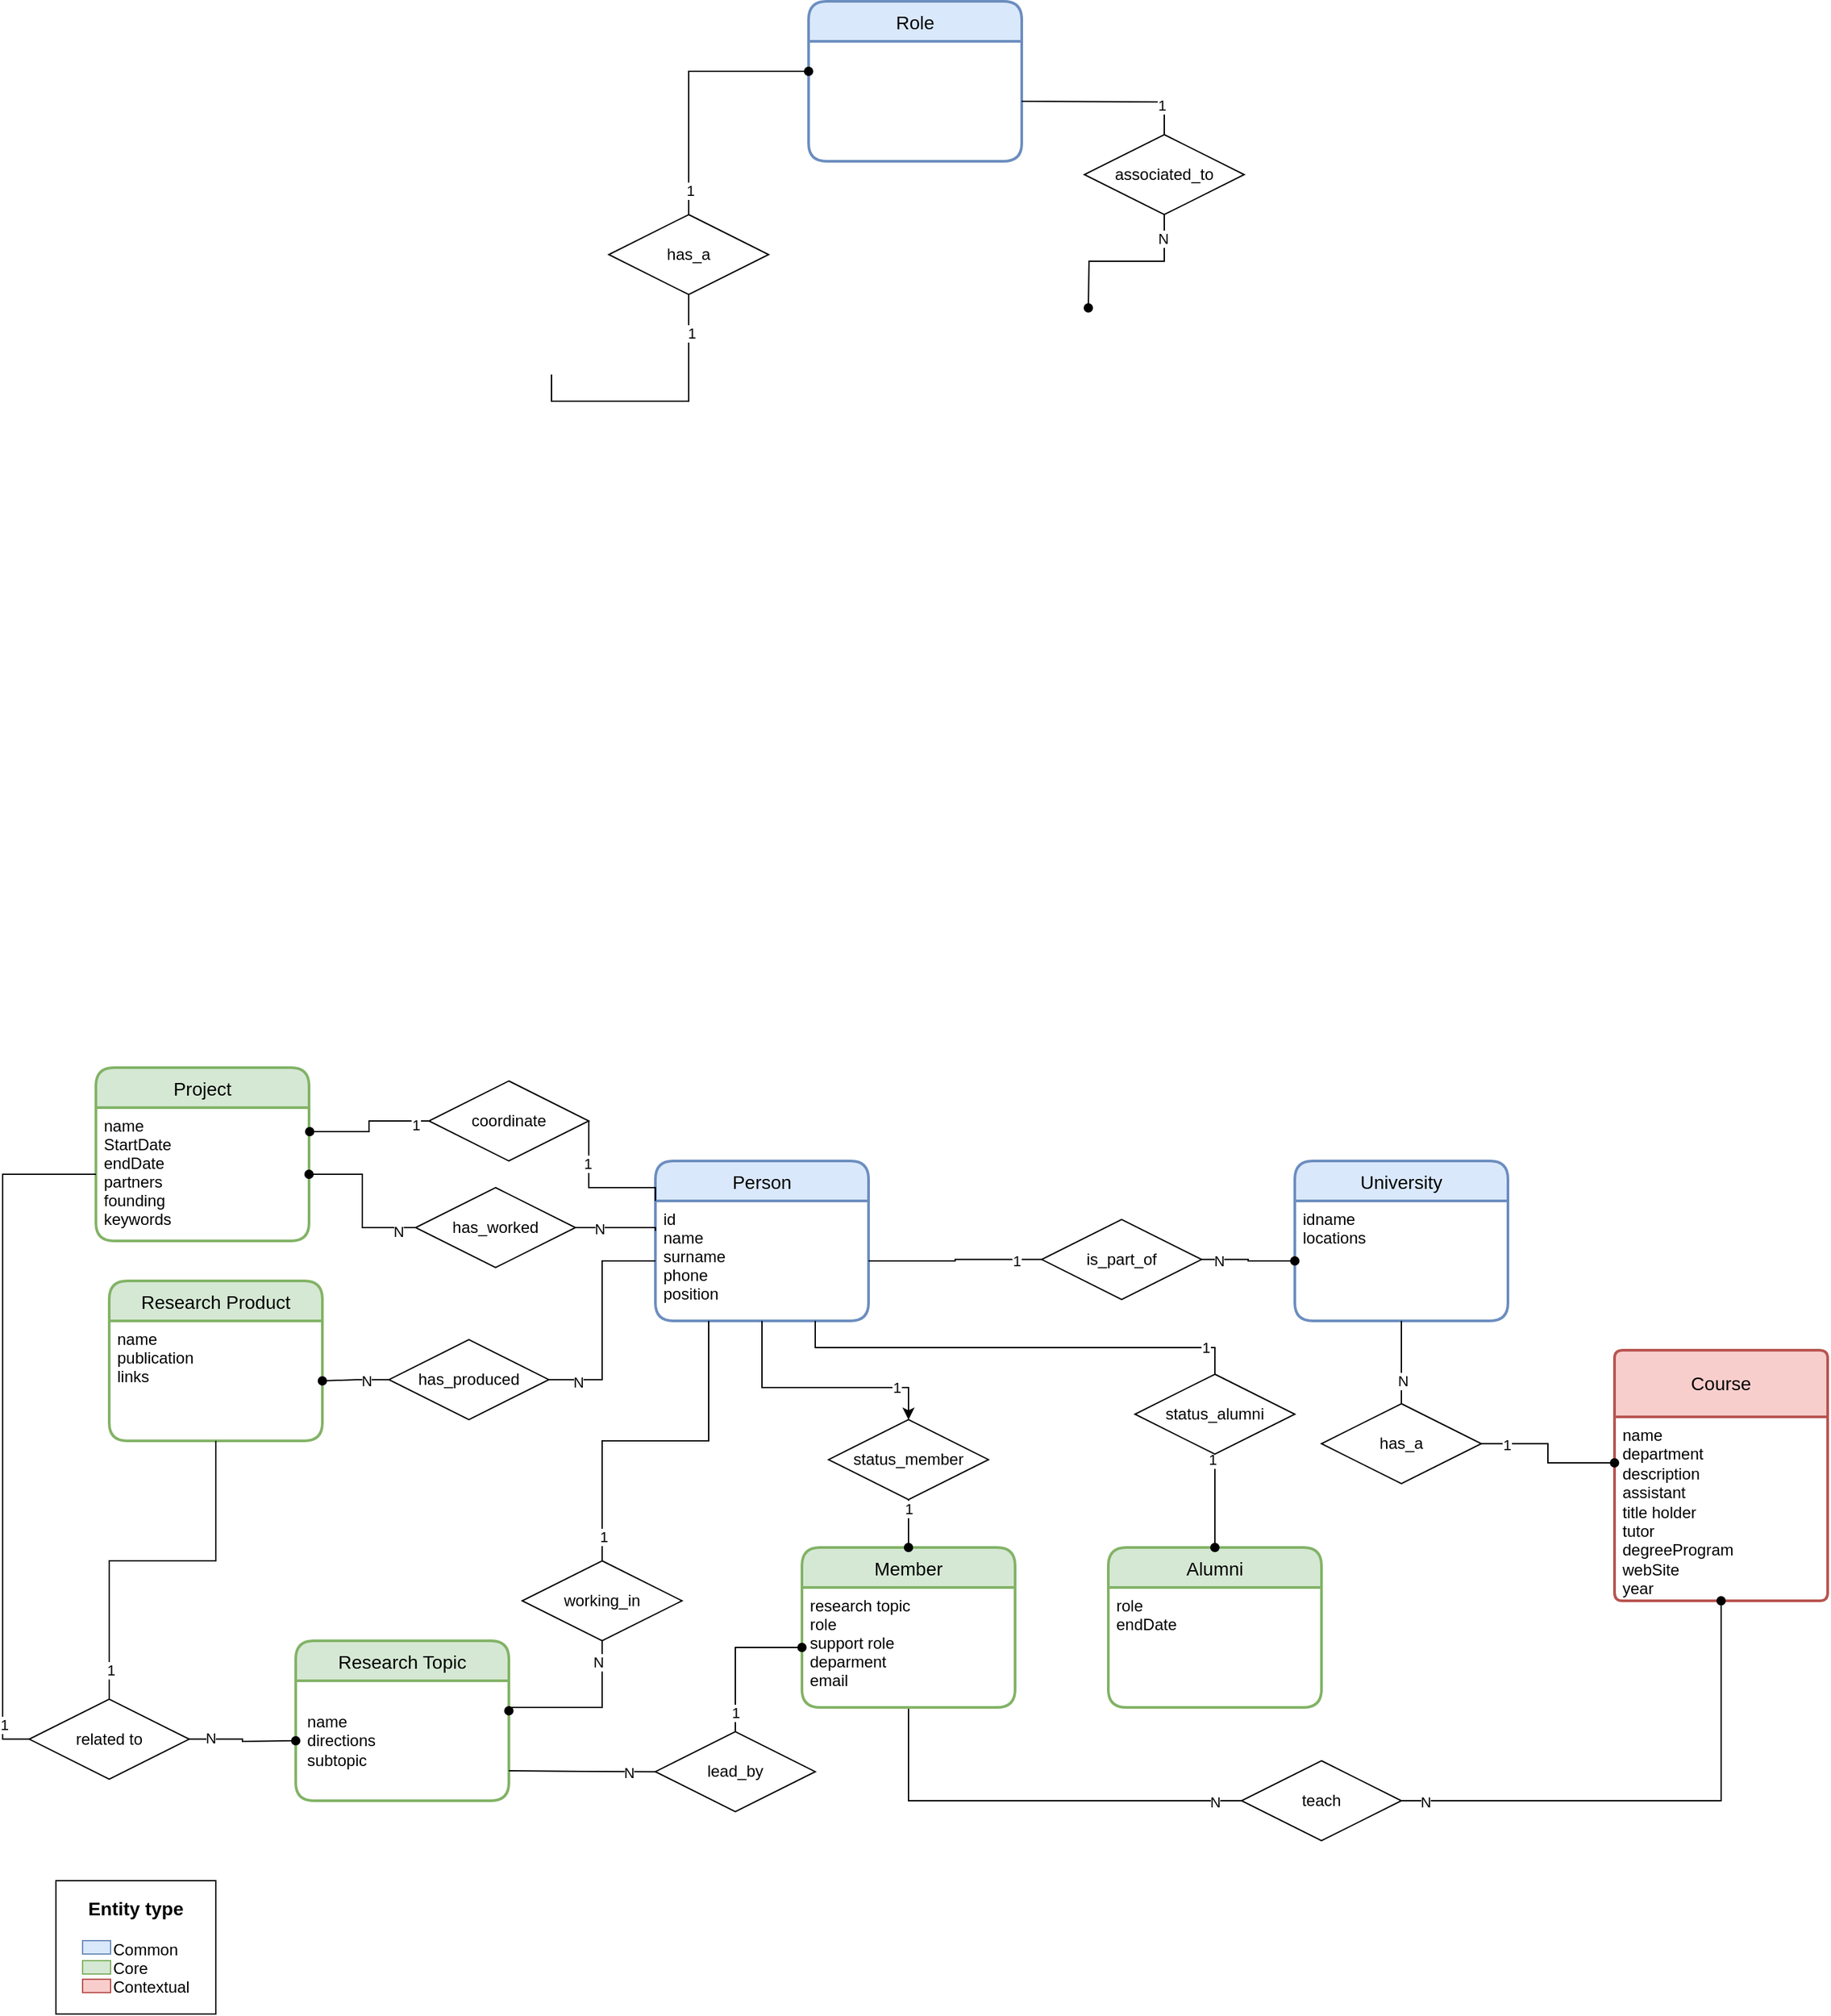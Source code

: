 <mxfile version="24.7.17">
  <diagram id="1Baizhxhi31mHQdT-n2B" name="Pagina-1">
    <mxGraphModel dx="1114" dy="1992" grid="1" gridSize="10" guides="1" tooltips="1" connect="1" arrows="1" fold="1" page="1" pageScale="1" pageWidth="827" pageHeight="1169" math="0" shadow="0">
      <root>
        <mxCell id="0" />
        <mxCell id="1" parent="0" />
        <mxCell id="CWr8KBnWwM4GwvdPMU5o-17" value="" style="group" parent="1" vertex="1" connectable="0">
          <mxGeometry x="108" y="840" width="120" height="100" as="geometry" />
        </mxCell>
        <mxCell id="CWr8KBnWwM4GwvdPMU5o-3" value="&lt;b&gt;&lt;font style=&quot;font-size: 14px&quot;&gt;Entity type&lt;/font&gt;&lt;/b&gt;&lt;br&gt;&lt;br&gt;&lt;div style=&quot;text-align: left&quot;&gt;&lt;span&gt;&amp;nbsp; &amp;nbsp; &amp;nbsp; &amp;nbsp;Common&lt;/span&gt;&lt;/div&gt;&lt;div style=&quot;text-align: left&quot;&gt;&lt;span&gt;&amp;nbsp; &amp;nbsp; &amp;nbsp; &amp;nbsp;Core&lt;/span&gt;&lt;/div&gt;&lt;div style=&quot;text-align: left&quot;&gt;&lt;span&gt;&amp;nbsp; &amp;nbsp; &amp;nbsp; &amp;nbsp;Contextual&lt;/span&gt;&lt;/div&gt;" style="rounded=0;whiteSpace=wrap;html=1;" parent="CWr8KBnWwM4GwvdPMU5o-17" vertex="1">
          <mxGeometry width="120" height="100" as="geometry" />
        </mxCell>
        <mxCell id="CWr8KBnWwM4GwvdPMU5o-4" value="" style="rounded=0;whiteSpace=wrap;html=1;fillColor=#dae8fc;strokeColor=#6c8ebf;" parent="CWr8KBnWwM4GwvdPMU5o-17" vertex="1">
          <mxGeometry x="20" y="45" width="21" height="10" as="geometry" />
        </mxCell>
        <mxCell id="CWr8KBnWwM4GwvdPMU5o-6" value="" style="rounded=0;whiteSpace=wrap;html=1;fillColor=#d5e8d4;strokeColor=#82b366;" parent="CWr8KBnWwM4GwvdPMU5o-17" vertex="1">
          <mxGeometry x="20" y="60" width="21" height="10" as="geometry" />
        </mxCell>
        <mxCell id="CWr8KBnWwM4GwvdPMU5o-7" value="" style="rounded=0;whiteSpace=wrap;html=1;fillColor=#f8cecc;strokeColor=#b85450;" parent="CWr8KBnWwM4GwvdPMU5o-17" vertex="1">
          <mxGeometry x="20" y="73.936" width="21" height="10" as="geometry" />
        </mxCell>
        <mxCell id="CWr8KBnWwM4GwvdPMU5o-20" value="Research Product" style="swimlane;childLayout=stackLayout;horizontal=1;startSize=30;horizontalStack=0;rounded=1;fontSize=14;fontStyle=0;strokeWidth=2;resizeParent=0;resizeLast=1;shadow=0;dashed=0;align=center;fillColor=#d5e8d4;strokeColor=#82b366;swimlaneFillColor=none;fontColor=#000000;" parent="1" vertex="1">
          <mxGeometry x="148" y="390" width="160" height="120" as="geometry" />
        </mxCell>
        <mxCell id="CWr8KBnWwM4GwvdPMU5o-21" value="name&#xa;publication&#xa;links" style="align=left;strokeColor=none;fillColor=none;spacingLeft=4;fontSize=12;verticalAlign=top;resizable=0;rotatable=0;part=1;" parent="CWr8KBnWwM4GwvdPMU5o-20" vertex="1">
          <mxGeometry y="30" width="160" height="90" as="geometry" />
        </mxCell>
        <mxCell id="Ggfu4C_aVv2eNJoTgpG6-46" style="edgeStyle=orthogonalEdgeStyle;rounded=0;orthogonalLoop=1;jettySize=auto;html=1;exitX=0.5;exitY=1;exitDx=0;exitDy=0;entryX=0;entryY=0.5;entryDx=0;entryDy=0;endArrow=none;endFill=0;" parent="1" source="CWr8KBnWwM4GwvdPMU5o-15" target="Ggfu4C_aVv2eNJoTgpG6-45" edge="1">
          <mxGeometry relative="1" as="geometry" />
        </mxCell>
        <mxCell id="Ggfu4C_aVv2eNJoTgpG6-78" value="N" style="edgeLabel;html=1;align=center;verticalAlign=middle;resizable=0;points=[];" parent="Ggfu4C_aVv2eNJoTgpG6-46" vertex="1" connectable="0">
          <mxGeometry x="0.873" y="-1" relative="1" as="geometry">
            <mxPoint as="offset" />
          </mxGeometry>
        </mxCell>
        <mxCell id="CWr8KBnWwM4GwvdPMU5o-15" value="Member" style="swimlane;childLayout=stackLayout;horizontal=1;startSize=30;horizontalStack=0;rounded=1;fontSize=14;fontStyle=0;strokeWidth=2;resizeParent=0;resizeLast=1;shadow=0;dashed=0;align=center;fillColor=#d5e8d4;strokeColor=#82b366;swimlaneFillColor=none;fontColor=#000000;" parent="1" vertex="1">
          <mxGeometry x="668" y="590" width="160" height="120" as="geometry" />
        </mxCell>
        <mxCell id="CWr8KBnWwM4GwvdPMU5o-16" value="research topic&#xa;role&#xa;support role&#xa;deparment&#xa;email" style="align=left;strokeColor=none;fillColor=none;spacingLeft=4;fontSize=12;verticalAlign=top;resizable=0;rotatable=0;part=1;" parent="CWr8KBnWwM4GwvdPMU5o-15" vertex="1">
          <mxGeometry y="30" width="160" height="90" as="geometry" />
        </mxCell>
        <mxCell id="CWr8KBnWwM4GwvdPMU5o-18" value="Alumni" style="swimlane;childLayout=stackLayout;horizontal=1;startSize=30;horizontalStack=0;rounded=1;fontSize=14;fontStyle=0;strokeWidth=2;resizeParent=0;resizeLast=1;shadow=0;dashed=0;align=center;fillColor=#d5e8d4;strokeColor=#82b366;swimlaneFillColor=none;fontColor=#000000;" parent="1" vertex="1">
          <mxGeometry x="898" y="590" width="160" height="120" as="geometry" />
        </mxCell>
        <mxCell id="CWr8KBnWwM4GwvdPMU5o-19" value="role&#xa;endDate" style="align=left;strokeColor=none;fillColor=none;spacingLeft=4;fontSize=12;verticalAlign=top;resizable=0;rotatable=0;part=1;" parent="CWr8KBnWwM4GwvdPMU5o-18" vertex="1">
          <mxGeometry y="30" width="160" height="90" as="geometry" />
        </mxCell>
        <mxCell id="CWr8KBnWwM4GwvdPMU5o-10" value="Person" style="swimlane;childLayout=stackLayout;horizontal=1;startSize=30;horizontalStack=0;rounded=1;fontSize=14;fontStyle=0;strokeWidth=2;resizeParent=0;resizeLast=1;shadow=0;dashed=0;align=center;fillColor=#dae8fc;strokeColor=#6c8ebf;swimlaneFillColor=none;fontColor=#000000;" parent="1" vertex="1">
          <mxGeometry x="558" y="300" width="160" height="120" as="geometry" />
        </mxCell>
        <mxCell id="CWr8KBnWwM4GwvdPMU5o-11" value="id&#xa;name&#xa;surname&#xa;phone&#xa;position" style="align=left;strokeColor=none;fillColor=none;spacingLeft=4;fontSize=12;verticalAlign=top;resizable=0;rotatable=0;part=1;" parent="CWr8KBnWwM4GwvdPMU5o-10" vertex="1">
          <mxGeometry y="30" width="160" height="90" as="geometry" />
        </mxCell>
        <mxCell id="CWr8KBnWwM4GwvdPMU5o-12" value="Role" style="swimlane;childLayout=stackLayout;horizontal=1;startSize=30;horizontalStack=0;rounded=1;fontSize=14;fontStyle=0;strokeWidth=2;resizeParent=0;resizeLast=1;shadow=0;dashed=0;align=center;fillColor=#dae8fc;strokeColor=#6c8ebf;swimlaneFillColor=none;fontColor=#000000;" parent="1" vertex="1">
          <mxGeometry x="673" y="-570" width="160" height="120" as="geometry" />
        </mxCell>
        <mxCell id="CWr8KBnWwM4GwvdPMU5o-1" value="University" style="swimlane;childLayout=stackLayout;horizontal=1;startSize=30;horizontalStack=0;rounded=1;fontSize=14;fontStyle=0;strokeWidth=2;resizeParent=0;resizeLast=1;shadow=0;dashed=0;align=center;fillColor=#dae8fc;strokeColor=#6c8ebf;swimlaneFillColor=none;fontColor=#000000;" parent="1" vertex="1">
          <mxGeometry x="1038" y="300" width="160" height="120" as="geometry" />
        </mxCell>
        <mxCell id="CWr8KBnWwM4GwvdPMU5o-2" value="idname&#xa;locations" style="align=left;strokeColor=none;fillColor=none;spacingLeft=4;fontSize=12;verticalAlign=top;resizable=0;rotatable=0;part=1;" parent="CWr8KBnWwM4GwvdPMU5o-1" vertex="1">
          <mxGeometry y="30" width="160" height="90" as="geometry" />
        </mxCell>
        <mxCell id="CWr8KBnWwM4GwvdPMU5o-22" value="Research Topic" style="swimlane;childLayout=stackLayout;horizontal=1;startSize=30;horizontalStack=0;rounded=1;fontSize=14;fontStyle=0;strokeWidth=2;resizeParent=0;resizeLast=1;shadow=0;dashed=0;align=center;fillColor=#d5e8d4;strokeColor=#82b366;swimlaneFillColor=none;fontColor=#000000;" parent="1" vertex="1">
          <mxGeometry x="288" y="660" width="160" height="120" as="geometry" />
        </mxCell>
        <mxCell id="X2wuuSsFJYq-dsVd6U79-4" value="&amp;nbsp; name&lt;div&gt;&amp;nbsp; directions&lt;/div&gt;&lt;div&gt;&amp;nbsp; subtopic&lt;/div&gt;" style="text;html=1;align=left;verticalAlign=middle;resizable=0;points=[];autosize=1;strokeColor=none;fillColor=none;" parent="CWr8KBnWwM4GwvdPMU5o-22" vertex="1">
          <mxGeometry y="30" width="160" height="90" as="geometry" />
        </mxCell>
        <mxCell id="CWr8KBnWwM4GwvdPMU5o-24" value="Project" style="swimlane;childLayout=stackLayout;horizontal=1;startSize=30;horizontalStack=0;rounded=1;fontSize=14;fontStyle=0;strokeWidth=2;resizeParent=0;resizeLast=1;shadow=0;dashed=0;align=center;fillColor=#d5e8d4;strokeColor=#82b366;swimlaneFillColor=none;fontColor=#000000;" parent="1" vertex="1">
          <mxGeometry x="138" y="230" width="160" height="130" as="geometry" />
        </mxCell>
        <mxCell id="CWr8KBnWwM4GwvdPMU5o-25" value="name&#xa;StartDate&#xa;endDate&#xa;partners&#xa;founding&#xa;keywords" style="align=left;strokeColor=none;fillColor=none;spacingLeft=4;fontSize=12;verticalAlign=top;resizable=0;rotatable=0;part=1;" parent="CWr8KBnWwM4GwvdPMU5o-24" vertex="1">
          <mxGeometry y="30" width="160" height="100" as="geometry" />
        </mxCell>
        <mxCell id="Ggfu4C_aVv2eNJoTgpG6-15" style="edgeStyle=orthogonalEdgeStyle;rounded=0;orthogonalLoop=1;jettySize=auto;html=1;exitX=0;exitY=0.5;exitDx=0;exitDy=0;endArrow=oval;endFill=1;" parent="1" source="Ggfu4C_aVv2eNJoTgpG6-3" target="CWr8KBnWwM4GwvdPMU5o-21" edge="1">
          <mxGeometry relative="1" as="geometry" />
        </mxCell>
        <mxCell id="Ggfu4C_aVv2eNJoTgpG6-69" value="N" style="edgeLabel;html=1;align=center;verticalAlign=middle;resizable=0;points=[];" parent="Ggfu4C_aVv2eNJoTgpG6-15" vertex="1" connectable="0">
          <mxGeometry x="-0.336" y="1" relative="1" as="geometry">
            <mxPoint as="offset" />
          </mxGeometry>
        </mxCell>
        <mxCell id="Ggfu4C_aVv2eNJoTgpG6-3" value="has_produced" style="shape=rhombus;perimeter=rhombusPerimeter;whiteSpace=wrap;html=1;align=center;" parent="1" vertex="1">
          <mxGeometry x="358" y="434.094" width="120" height="60" as="geometry" />
        </mxCell>
        <mxCell id="Ggfu4C_aVv2eNJoTgpG6-11" style="edgeStyle=orthogonalEdgeStyle;rounded=0;orthogonalLoop=1;jettySize=auto;html=1;exitX=1;exitY=0.5;exitDx=0;exitDy=0;entryX=0;entryY=0.5;entryDx=0;entryDy=0;endArrow=oval;endFill=1;" parent="1" source="Ggfu4C_aVv2eNJoTgpG6-4" target="CWr8KBnWwM4GwvdPMU5o-2" edge="1">
          <mxGeometry relative="1" as="geometry" />
        </mxCell>
        <mxCell id="Ggfu4C_aVv2eNJoTgpG6-83" value="N" style="edgeLabel;html=1;align=center;verticalAlign=middle;resizable=0;points=[];" parent="Ggfu4C_aVv2eNJoTgpG6-11" vertex="1" connectable="0">
          <mxGeometry x="-0.632" y="-1" relative="1" as="geometry">
            <mxPoint as="offset" />
          </mxGeometry>
        </mxCell>
        <mxCell id="Ggfu4C_aVv2eNJoTgpG6-4" value="is_part_of" style="shape=rhombus;perimeter=rhombusPerimeter;whiteSpace=wrap;html=1;align=center;" parent="1" vertex="1">
          <mxGeometry x="848" y="343.937" width="120" height="60" as="geometry" />
        </mxCell>
        <mxCell id="Ggfu4C_aVv2eNJoTgpG6-20" style="edgeStyle=orthogonalEdgeStyle;rounded=0;orthogonalLoop=1;jettySize=auto;html=1;exitX=0;exitY=0.5;exitDx=0;exitDy=0;entryX=1;entryY=0.5;entryDx=0;entryDy=0;endArrow=oval;endFill=1;" parent="1" source="Ggfu4C_aVv2eNJoTgpG6-17" target="CWr8KBnWwM4GwvdPMU5o-25" edge="1">
          <mxGeometry relative="1" as="geometry" />
        </mxCell>
        <mxCell id="Ggfu4C_aVv2eNJoTgpG6-66" value="N" style="edgeLabel;html=1;align=center;verticalAlign=middle;resizable=0;points=[];" parent="Ggfu4C_aVv2eNJoTgpG6-20" vertex="1" connectable="0">
          <mxGeometry x="-0.784" y="3" relative="1" as="geometry">
            <mxPoint as="offset" />
          </mxGeometry>
        </mxCell>
        <mxCell id="Ggfu4C_aVv2eNJoTgpG6-17" value="has_worked" style="shape=rhombus;perimeter=rhombusPerimeter;whiteSpace=wrap;html=1;align=center;" parent="1" vertex="1">
          <mxGeometry x="378" y="320" width="120" height="60" as="geometry" />
        </mxCell>
        <mxCell id="Ggfu4C_aVv2eNJoTgpG6-61" style="edgeStyle=orthogonalEdgeStyle;rounded=0;orthogonalLoop=1;jettySize=auto;html=1;exitX=1;exitY=0.5;exitDx=0;exitDy=0;entryX=0;entryY=0.5;entryDx=0;entryDy=0;endArrow=oval;endFill=1;" parent="1" source="Ggfu4C_aVv2eNJoTgpG6-21" edge="1">
          <mxGeometry relative="1" as="geometry">
            <mxPoint x="288" y="735" as="targetPoint" />
          </mxGeometry>
        </mxCell>
        <mxCell id="Ggfu4C_aVv2eNJoTgpG6-75" value="N" style="edgeLabel;html=1;align=center;verticalAlign=middle;resizable=0;points=[];" parent="Ggfu4C_aVv2eNJoTgpG6-61" vertex="1" connectable="0">
          <mxGeometry x="-0.616" y="1" relative="1" as="geometry">
            <mxPoint as="offset" />
          </mxGeometry>
        </mxCell>
        <mxCell id="Ggfu4C_aVv2eNJoTgpG6-21" value="related to" style="shape=rhombus;perimeter=rhombusPerimeter;whiteSpace=wrap;html=1;align=center;" parent="1" vertex="1">
          <mxGeometry x="88" y="703.779" width="120" height="60" as="geometry" />
        </mxCell>
        <mxCell id="Ggfu4C_aVv2eNJoTgpG6-22" style="edgeStyle=orthogonalEdgeStyle;rounded=0;orthogonalLoop=1;jettySize=auto;html=1;exitX=0;exitY=0.5;exitDx=0;exitDy=0;entryX=0;entryY=0.5;entryDx=0;entryDy=0;endArrow=none;endFill=0;" parent="1" source="CWr8KBnWwM4GwvdPMU5o-25" target="Ggfu4C_aVv2eNJoTgpG6-21" edge="1">
          <mxGeometry relative="1" as="geometry" />
        </mxCell>
        <mxCell id="Ggfu4C_aVv2eNJoTgpG6-74" value="1" style="edgeLabel;html=1;align=center;verticalAlign=middle;resizable=0;points=[];" parent="Ggfu4C_aVv2eNJoTgpG6-22" vertex="1" connectable="0">
          <mxGeometry x="0.878" y="1" relative="1" as="geometry">
            <mxPoint as="offset" />
          </mxGeometry>
        </mxCell>
        <mxCell id="Ggfu4C_aVv2eNJoTgpG6-58" style="edgeStyle=orthogonalEdgeStyle;rounded=0;orthogonalLoop=1;jettySize=auto;html=1;exitX=0.5;exitY=1;exitDx=0;exitDy=0;entryX=1;entryY=0.25;entryDx=0;entryDy=0;endArrow=oval;endFill=1;" parent="1" source="Ggfu4C_aVv2eNJoTgpG6-24" edge="1">
          <mxGeometry relative="1" as="geometry">
            <mxPoint x="448" y="712.5" as="targetPoint" />
            <Array as="points">
              <mxPoint x="518" y="710" />
              <mxPoint x="449" y="710" />
              <mxPoint x="449" y="712" />
            </Array>
          </mxGeometry>
        </mxCell>
        <mxCell id="Ggfu4C_aVv2eNJoTgpG6-72" value="N" style="edgeLabel;html=1;align=center;verticalAlign=middle;resizable=0;points=[];" parent="Ggfu4C_aVv2eNJoTgpG6-58" vertex="1" connectable="0">
          <mxGeometry x="-0.735" y="-3" relative="1" as="geometry">
            <mxPoint as="offset" />
          </mxGeometry>
        </mxCell>
        <mxCell id="Ggfu4C_aVv2eNJoTgpG6-24" value="working_in" style="shape=rhombus;perimeter=rhombusPerimeter;whiteSpace=wrap;html=1;align=center;" parent="1" vertex="1">
          <mxGeometry x="458" y="600" width="120" height="60" as="geometry" />
        </mxCell>
        <mxCell id="Ggfu4C_aVv2eNJoTgpG6-28" style="edgeStyle=orthogonalEdgeStyle;rounded=0;orthogonalLoop=1;jettySize=auto;html=1;exitX=0;exitY=0.25;exitDx=0;exitDy=0;entryX=1;entryY=0.5;entryDx=0;entryDy=0;endArrow=none;endFill=0;" parent="1" source="CWr8KBnWwM4GwvdPMU5o-11" target="Ggfu4C_aVv2eNJoTgpG6-17" edge="1">
          <mxGeometry relative="1" as="geometry">
            <Array as="points">
              <mxPoint x="558" y="350" />
              <mxPoint x="498" y="350" />
            </Array>
          </mxGeometry>
        </mxCell>
        <mxCell id="Ggfu4C_aVv2eNJoTgpG6-68" value="N" style="edgeLabel;html=1;align=center;verticalAlign=middle;resizable=0;points=[];" parent="Ggfu4C_aVv2eNJoTgpG6-28" vertex="1" connectable="0">
          <mxGeometry x="0.425" y="1" relative="1" as="geometry">
            <mxPoint as="offset" />
          </mxGeometry>
        </mxCell>
        <mxCell id="Ggfu4C_aVv2eNJoTgpG6-29" style="edgeStyle=orthogonalEdgeStyle;rounded=0;orthogonalLoop=1;jettySize=auto;html=1;exitX=0;exitY=0.5;exitDx=0;exitDy=0;entryX=1;entryY=0.5;entryDx=0;entryDy=0;endArrow=none;endFill=0;" parent="1" source="CWr8KBnWwM4GwvdPMU5o-11" target="Ggfu4C_aVv2eNJoTgpG6-3" edge="1">
          <mxGeometry relative="1" as="geometry" />
        </mxCell>
        <mxCell id="Ggfu4C_aVv2eNJoTgpG6-70" value="N" style="edgeLabel;html=1;align=center;verticalAlign=middle;resizable=0;points=[];" parent="Ggfu4C_aVv2eNJoTgpG6-29" vertex="1" connectable="0">
          <mxGeometry x="0.747" y="2" relative="1" as="geometry">
            <mxPoint as="offset" />
          </mxGeometry>
        </mxCell>
        <mxCell id="Ggfu4C_aVv2eNJoTgpG6-35" style="edgeStyle=orthogonalEdgeStyle;rounded=0;orthogonalLoop=1;jettySize=auto;html=1;entryX=0.5;entryY=0;entryDx=0;entryDy=0;endArrow=oval;endFill=1;exitX=0.5;exitY=1;exitDx=0;exitDy=0;" parent="1" source="pd38m6MEvaS6uMMLWG66-1" target="CWr8KBnWwM4GwvdPMU5o-15" edge="1">
          <mxGeometry relative="1" as="geometry">
            <mxPoint x="738" y="520" as="sourcePoint" />
            <Array as="points">
              <mxPoint x="748" y="554" />
            </Array>
          </mxGeometry>
        </mxCell>
        <mxCell id="pd38m6MEvaS6uMMLWG66-2" value="1" style="edgeLabel;html=1;align=center;verticalAlign=middle;resizable=0;points=[];" parent="Ggfu4C_aVv2eNJoTgpG6-35" vertex="1" connectable="0">
          <mxGeometry x="-0.637" relative="1" as="geometry">
            <mxPoint as="offset" />
          </mxGeometry>
        </mxCell>
        <mxCell id="Ggfu4C_aVv2eNJoTgpG6-36" style="edgeStyle=orthogonalEdgeStyle;rounded=0;orthogonalLoop=1;jettySize=auto;html=1;exitX=0.5;exitY=1;exitDx=0;exitDy=0;endArrow=oval;endFill=1;" parent="1" source="Ggfu4C_aVv2eNJoTgpG6-33" target="CWr8KBnWwM4GwvdPMU5o-18" edge="1">
          <mxGeometry relative="1" as="geometry" />
        </mxCell>
        <mxCell id="Ggfu4C_aVv2eNJoTgpG6-65" value="1" style="edgeLabel;html=1;align=center;verticalAlign=middle;resizable=0;points=[];" parent="Ggfu4C_aVv2eNJoTgpG6-36" vertex="1" connectable="0">
          <mxGeometry x="-0.896" y="-2" relative="1" as="geometry">
            <mxPoint as="offset" />
          </mxGeometry>
        </mxCell>
        <mxCell id="Ggfu4C_aVv2eNJoTgpG6-33" value="status_alumni" style="shape=rhombus;perimeter=rhombusPerimeter;whiteSpace=wrap;html=1;align=center;" parent="1" vertex="1">
          <mxGeometry x="918" y="460" width="120" height="60" as="geometry" />
        </mxCell>
        <mxCell id="Ggfu4C_aVv2eNJoTgpG6-34" style="edgeStyle=orthogonalEdgeStyle;rounded=0;orthogonalLoop=1;jettySize=auto;html=1;exitX=0.75;exitY=1;exitDx=0;exitDy=0;endArrow=none;endFill=0;" parent="1" source="CWr8KBnWwM4GwvdPMU5o-11" target="Ggfu4C_aVv2eNJoTgpG6-33" edge="1">
          <mxGeometry relative="1" as="geometry" />
        </mxCell>
        <mxCell id="Ggfu4C_aVv2eNJoTgpG6-64" value="1" style="edgeLabel;html=1;align=center;verticalAlign=middle;resizable=0;points=[];" parent="Ggfu4C_aVv2eNJoTgpG6-34" vertex="1" connectable="0">
          <mxGeometry x="0.838" relative="1" as="geometry">
            <mxPoint as="offset" />
          </mxGeometry>
        </mxCell>
        <mxCell id="Ggfu4C_aVv2eNJoTgpG6-39" style="edgeStyle=orthogonalEdgeStyle;rounded=0;orthogonalLoop=1;jettySize=auto;html=1;exitX=0.5;exitY=0;exitDx=0;exitDy=0;entryX=0;entryY=0.25;entryDx=0;entryDy=0;endArrow=oval;endFill=1;" parent="1" source="Ggfu4C_aVv2eNJoTgpG6-37" edge="1">
          <mxGeometry relative="1" as="geometry">
            <mxPoint x="673" y="-517.5" as="targetPoint" />
            <Array as="points">
              <mxPoint x="583" y="-517" />
            </Array>
          </mxGeometry>
        </mxCell>
        <mxCell id="Ggfu4C_aVv2eNJoTgpG6-63" value="1" style="edgeLabel;html=1;align=center;verticalAlign=middle;resizable=0;points=[];" parent="Ggfu4C_aVv2eNJoTgpG6-39" vertex="1" connectable="0">
          <mxGeometry x="-0.819" y="-1" relative="1" as="geometry">
            <mxPoint as="offset" />
          </mxGeometry>
        </mxCell>
        <mxCell id="Ggfu4C_aVv2eNJoTgpG6-37" value="has_a" style="shape=rhombus;perimeter=rhombusPerimeter;whiteSpace=wrap;html=1;align=center;" parent="1" vertex="1">
          <mxGeometry x="523" y="-410" width="120" height="60" as="geometry" />
        </mxCell>
        <mxCell id="Ggfu4C_aVv2eNJoTgpG6-38" style="edgeStyle=orthogonalEdgeStyle;rounded=0;orthogonalLoop=1;jettySize=auto;html=1;entryX=0.5;entryY=1;entryDx=0;entryDy=0;endArrow=none;endFill=0;" parent="1" target="Ggfu4C_aVv2eNJoTgpG6-37" edge="1">
          <mxGeometry relative="1" as="geometry">
            <mxPoint x="760" y="-90" as="targetPoint" />
            <Array as="points">
              <mxPoint x="480" y="-270" />
              <mxPoint x="583" y="-270" />
            </Array>
            <mxPoint x="480" y="-290" as="sourcePoint" />
          </mxGeometry>
        </mxCell>
        <mxCell id="Ggfu4C_aVv2eNJoTgpG6-62" value="1" style="edgeLabel;html=1;align=center;verticalAlign=middle;resizable=0;points=[];" parent="Ggfu4C_aVv2eNJoTgpG6-38" vertex="1" connectable="0">
          <mxGeometry x="0.718" y="-2" relative="1" as="geometry">
            <mxPoint as="offset" />
          </mxGeometry>
        </mxCell>
        <mxCell id="Ggfu4C_aVv2eNJoTgpG6-40" value="&lt;font color=&quot;#000000&quot;&gt;Course&lt;/font&gt;" style="swimlane;childLayout=stackLayout;horizontal=1;startSize=50;horizontalStack=0;rounded=1;fontSize=14;fontStyle=0;strokeWidth=2;resizeParent=0;resizeLast=1;shadow=0;dashed=0;align=center;arcSize=4;whiteSpace=wrap;html=1;fillColor=#f8cecc;strokeColor=#b85450;" parent="1" vertex="1">
          <mxGeometry x="1278" y="441.97" width="160" height="188.03" as="geometry" />
        </mxCell>
        <mxCell id="Ggfu4C_aVv2eNJoTgpG6-41" value="&lt;div&gt;name&lt;/div&gt;&lt;div&gt;department&lt;/div&gt;&lt;div&gt;description&lt;/div&gt;&lt;div&gt;assistant&lt;/div&gt;&lt;div&gt;title holder&lt;/div&gt;&lt;div&gt;tutor&lt;/div&gt;&lt;div&gt;degreeProgram&lt;/div&gt;&lt;div&gt;webSite&lt;/div&gt;&lt;div&gt;year&lt;/div&gt;" style="align=left;strokeColor=none;fillColor=none;spacingLeft=4;fontSize=12;verticalAlign=top;resizable=0;rotatable=0;part=1;html=1;" parent="Ggfu4C_aVv2eNJoTgpG6-40" vertex="1">
          <mxGeometry y="50" width="160" height="138.03" as="geometry" />
        </mxCell>
        <mxCell id="Ggfu4C_aVv2eNJoTgpG6-44" style="edgeStyle=orthogonalEdgeStyle;rounded=0;orthogonalLoop=1;jettySize=auto;html=1;exitX=1;exitY=0.5;exitDx=0;exitDy=0;entryX=0;entryY=0.25;entryDx=0;entryDy=0;endArrow=oval;endFill=1;" parent="1" source="Ggfu4C_aVv2eNJoTgpG6-42" target="Ggfu4C_aVv2eNJoTgpG6-41" edge="1">
          <mxGeometry relative="1" as="geometry" />
        </mxCell>
        <mxCell id="Ggfu4C_aVv2eNJoTgpG6-80" value="1" style="edgeLabel;html=1;align=center;verticalAlign=middle;resizable=0;points=[];" parent="Ggfu4C_aVv2eNJoTgpG6-44" vertex="1" connectable="0">
          <mxGeometry x="-0.674" y="-1" relative="1" as="geometry">
            <mxPoint as="offset" />
          </mxGeometry>
        </mxCell>
        <mxCell id="Ggfu4C_aVv2eNJoTgpG6-42" value="has_a" style="shape=rhombus;perimeter=rhombusPerimeter;whiteSpace=wrap;html=1;align=center;" parent="1" vertex="1">
          <mxGeometry x="1058" y="482.126" width="120" height="60" as="geometry" />
        </mxCell>
        <mxCell id="Ggfu4C_aVv2eNJoTgpG6-43" style="edgeStyle=orthogonalEdgeStyle;rounded=0;orthogonalLoop=1;jettySize=auto;html=1;exitX=0.5;exitY=1;exitDx=0;exitDy=0;entryX=0.5;entryY=0;entryDx=0;entryDy=0;endArrow=none;endFill=0;" parent="1" source="CWr8KBnWwM4GwvdPMU5o-2" target="Ggfu4C_aVv2eNJoTgpG6-42" edge="1">
          <mxGeometry relative="1" as="geometry" />
        </mxCell>
        <mxCell id="Ggfu4C_aVv2eNJoTgpG6-81" value="N" style="edgeLabel;html=1;align=center;verticalAlign=middle;resizable=0;points=[];" parent="Ggfu4C_aVv2eNJoTgpG6-43" vertex="1" connectable="0">
          <mxGeometry x="0.435" y="1" relative="1" as="geometry">
            <mxPoint as="offset" />
          </mxGeometry>
        </mxCell>
        <mxCell id="Ggfu4C_aVv2eNJoTgpG6-47" style="edgeStyle=orthogonalEdgeStyle;rounded=0;orthogonalLoop=1;jettySize=auto;html=1;exitX=1;exitY=0.5;exitDx=0;exitDy=0;entryX=0.5;entryY=1;entryDx=0;entryDy=0;endArrow=oval;endFill=1;" parent="1" source="Ggfu4C_aVv2eNJoTgpG6-45" target="Ggfu4C_aVv2eNJoTgpG6-41" edge="1">
          <mxGeometry relative="1" as="geometry" />
        </mxCell>
        <mxCell id="Ggfu4C_aVv2eNJoTgpG6-79" value="N" style="edgeLabel;html=1;align=center;verticalAlign=middle;resizable=0;points=[];" parent="Ggfu4C_aVv2eNJoTgpG6-47" vertex="1" connectable="0">
          <mxGeometry x="-0.908" y="-1" relative="1" as="geometry">
            <mxPoint as="offset" />
          </mxGeometry>
        </mxCell>
        <mxCell id="Ggfu4C_aVv2eNJoTgpG6-45" value="teach" style="shape=rhombus;perimeter=rhombusPerimeter;whiteSpace=wrap;html=1;align=center;" parent="1" vertex="1">
          <mxGeometry x="998" y="750" width="120" height="60" as="geometry" />
        </mxCell>
        <mxCell id="Ggfu4C_aVv2eNJoTgpG6-60" style="edgeStyle=orthogonalEdgeStyle;rounded=0;orthogonalLoop=1;jettySize=auto;html=1;exitX=0.5;exitY=0;exitDx=0;exitDy=0;entryX=0;entryY=0.5;entryDx=0;entryDy=0;endArrow=oval;endFill=1;" parent="1" source="Ggfu4C_aVv2eNJoTgpG6-48" target="CWr8KBnWwM4GwvdPMU5o-16" edge="1">
          <mxGeometry relative="1" as="geometry" />
        </mxCell>
        <mxCell id="Ggfu4C_aVv2eNJoTgpG6-76" value="1" style="edgeLabel;html=1;align=center;verticalAlign=middle;resizable=0;points=[];" parent="Ggfu4C_aVv2eNJoTgpG6-60" vertex="1" connectable="0">
          <mxGeometry x="-0.745" relative="1" as="geometry">
            <mxPoint as="offset" />
          </mxGeometry>
        </mxCell>
        <mxCell id="Ggfu4C_aVv2eNJoTgpG6-48" value="lead_by" style="shape=rhombus;perimeter=rhombusPerimeter;whiteSpace=wrap;html=1;align=center;" parent="1" vertex="1">
          <mxGeometry x="558" y="728.188" width="120" height="60" as="geometry" />
        </mxCell>
        <mxCell id="Ggfu4C_aVv2eNJoTgpG6-51" style="edgeStyle=orthogonalEdgeStyle;rounded=0;orthogonalLoop=1;jettySize=auto;html=1;exitX=0.5;exitY=1;exitDx=0;exitDy=0;entryX=0.5;entryY=0;entryDx=0;entryDy=0;endArrow=none;endFill=0;" parent="1" source="CWr8KBnWwM4GwvdPMU5o-21" target="Ggfu4C_aVv2eNJoTgpG6-21" edge="1">
          <mxGeometry relative="1" as="geometry">
            <Array as="points">
              <mxPoint x="228" y="600" />
              <mxPoint x="148" y="600" />
            </Array>
          </mxGeometry>
        </mxCell>
        <mxCell id="Ggfu4C_aVv2eNJoTgpG6-73" value="1" style="edgeLabel;html=1;align=center;verticalAlign=middle;resizable=0;points=[];" parent="Ggfu4C_aVv2eNJoTgpG6-51" vertex="1" connectable="0">
          <mxGeometry x="0.842" y="1" relative="1" as="geometry">
            <mxPoint as="offset" />
          </mxGeometry>
        </mxCell>
        <mxCell id="Ggfu4C_aVv2eNJoTgpG6-54" style="edgeStyle=orthogonalEdgeStyle;rounded=0;orthogonalLoop=1;jettySize=auto;html=1;exitX=1;exitY=0.5;exitDx=0;exitDy=0;entryX=0;entryY=0.5;entryDx=0;entryDy=0;endArrow=none;endFill=0;" parent="1" source="CWr8KBnWwM4GwvdPMU5o-11" target="Ggfu4C_aVv2eNJoTgpG6-4" edge="1">
          <mxGeometry relative="1" as="geometry" />
        </mxCell>
        <mxCell id="Ggfu4C_aVv2eNJoTgpG6-82" value="1" style="edgeLabel;html=1;align=center;verticalAlign=middle;resizable=0;points=[];" parent="Ggfu4C_aVv2eNJoTgpG6-54" vertex="1" connectable="0">
          <mxGeometry x="0.704" y="-1" relative="1" as="geometry">
            <mxPoint as="offset" />
          </mxGeometry>
        </mxCell>
        <mxCell id="Ggfu4C_aVv2eNJoTgpG6-56" style="edgeStyle=orthogonalEdgeStyle;rounded=0;orthogonalLoop=1;jettySize=auto;html=1;exitX=0.25;exitY=1;exitDx=0;exitDy=0;endArrow=none;endFill=0;" parent="1" source="CWr8KBnWwM4GwvdPMU5o-11" target="Ggfu4C_aVv2eNJoTgpG6-24" edge="1">
          <mxGeometry relative="1" as="geometry" />
        </mxCell>
        <mxCell id="Ggfu4C_aVv2eNJoTgpG6-71" value="1" style="edgeLabel;html=1;align=center;verticalAlign=middle;resizable=0;points=[];" parent="Ggfu4C_aVv2eNJoTgpG6-56" vertex="1" connectable="0">
          <mxGeometry x="0.856" y="1" relative="1" as="geometry">
            <mxPoint as="offset" />
          </mxGeometry>
        </mxCell>
        <mxCell id="Ggfu4C_aVv2eNJoTgpG6-59" style="edgeStyle=orthogonalEdgeStyle;rounded=0;orthogonalLoop=1;jettySize=auto;html=1;exitX=1;exitY=0.75;exitDx=0;exitDy=0;entryX=0;entryY=0.5;entryDx=0;entryDy=0;endArrow=none;endFill=0;" parent="1" target="Ggfu4C_aVv2eNJoTgpG6-48" edge="1">
          <mxGeometry relative="1" as="geometry">
            <mxPoint x="448" y="757.5" as="sourcePoint" />
          </mxGeometry>
        </mxCell>
        <mxCell id="Ggfu4C_aVv2eNJoTgpG6-77" value="N" style="edgeLabel;html=1;align=center;verticalAlign=middle;resizable=0;points=[];" parent="Ggfu4C_aVv2eNJoTgpG6-59" vertex="1" connectable="0">
          <mxGeometry x="0.634" y="-1" relative="1" as="geometry">
            <mxPoint as="offset" />
          </mxGeometry>
        </mxCell>
        <mxCell id="Ggfu4C_aVv2eNJoTgpG6-86" style="edgeStyle=orthogonalEdgeStyle;rounded=0;orthogonalLoop=1;jettySize=auto;html=1;exitX=0.5;exitY=1;exitDx=0;exitDy=0;endArrow=oval;endFill=1;" parent="1" source="Ggfu4C_aVv2eNJoTgpG6-84" edge="1">
          <mxGeometry relative="1" as="geometry">
            <mxPoint x="883" y="-340" as="targetPoint" />
          </mxGeometry>
        </mxCell>
        <mxCell id="Ggfu4C_aVv2eNJoTgpG6-88" value="N" style="edgeLabel;html=1;align=center;verticalAlign=middle;resizable=0;points=[];" parent="Ggfu4C_aVv2eNJoTgpG6-86" vertex="1" connectable="0">
          <mxGeometry x="-0.723" y="-1" relative="1" as="geometry">
            <mxPoint as="offset" />
          </mxGeometry>
        </mxCell>
        <mxCell id="Ggfu4C_aVv2eNJoTgpG6-84" value="associated_to" style="shape=rhombus;perimeter=rhombusPerimeter;whiteSpace=wrap;html=1;align=center;" parent="1" vertex="1">
          <mxGeometry x="880" y="-470" width="120" height="60" as="geometry" />
        </mxCell>
        <mxCell id="Ggfu4C_aVv2eNJoTgpG6-85" style="edgeStyle=orthogonalEdgeStyle;rounded=0;orthogonalLoop=1;jettySize=auto;html=1;exitX=1;exitY=0.5;exitDx=0;exitDy=0;entryX=0.5;entryY=0;entryDx=0;entryDy=0;endArrow=none;endFill=0;" parent="1" target="Ggfu4C_aVv2eNJoTgpG6-84" edge="1">
          <mxGeometry relative="1" as="geometry">
            <mxPoint x="833" y="-495.0" as="sourcePoint" />
          </mxGeometry>
        </mxCell>
        <mxCell id="Ggfu4C_aVv2eNJoTgpG6-87" value="1" style="edgeLabel;html=1;align=center;verticalAlign=middle;resizable=0;points=[];" parent="Ggfu4C_aVv2eNJoTgpG6-85" vertex="1" connectable="0">
          <mxGeometry x="0.66" y="-2" relative="1" as="geometry">
            <mxPoint as="offset" />
          </mxGeometry>
        </mxCell>
        <mxCell id="pd38m6MEvaS6uMMLWG66-1" value="status_member" style="shape=rhombus;perimeter=rhombusPerimeter;whiteSpace=wrap;html=1;align=center;" parent="1" vertex="1">
          <mxGeometry x="688" y="494.09" width="120" height="60" as="geometry" />
        </mxCell>
        <mxCell id="pd38m6MEvaS6uMMLWG66-3" style="edgeStyle=orthogonalEdgeStyle;rounded=0;orthogonalLoop=1;jettySize=auto;html=1;exitX=0.5;exitY=1;exitDx=0;exitDy=0;entryX=0.5;entryY=0;entryDx=0;entryDy=0;" parent="1" source="CWr8KBnWwM4GwvdPMU5o-11" target="pd38m6MEvaS6uMMLWG66-1" edge="1">
          <mxGeometry relative="1" as="geometry">
            <Array as="points">
              <mxPoint x="638" y="470" />
              <mxPoint x="748" y="470" />
            </Array>
          </mxGeometry>
        </mxCell>
        <mxCell id="pd38m6MEvaS6uMMLWG66-4" value="1" style="edgeLabel;html=1;align=center;verticalAlign=middle;resizable=0;points=[];" parent="pd38m6MEvaS6uMMLWG66-3" vertex="1" connectable="0">
          <mxGeometry x="0.639" relative="1" as="geometry">
            <mxPoint as="offset" />
          </mxGeometry>
        </mxCell>
        <mxCell id="X2wuuSsFJYq-dsVd6U79-5" style="edgeStyle=orthogonalEdgeStyle;rounded=0;orthogonalLoop=1;jettySize=auto;html=1;exitX=0;exitY=0.5;exitDx=0;exitDy=0;entryX=1.003;entryY=0.18;entryDx=0;entryDy=0;endArrow=oval;endFill=1;entryPerimeter=0;" parent="1" source="X2wuuSsFJYq-dsVd6U79-7" target="CWr8KBnWwM4GwvdPMU5o-25" edge="1">
          <mxGeometry relative="1" as="geometry">
            <mxPoint x="318" y="240" as="targetPoint" />
          </mxGeometry>
        </mxCell>
        <mxCell id="X2wuuSsFJYq-dsVd6U79-6" value="1" style="edgeLabel;html=1;align=center;verticalAlign=middle;resizable=0;points=[];" parent="X2wuuSsFJYq-dsVd6U79-5" vertex="1" connectable="0">
          <mxGeometry x="-0.784" y="3" relative="1" as="geometry">
            <mxPoint as="offset" />
          </mxGeometry>
        </mxCell>
        <mxCell id="X2wuuSsFJYq-dsVd6U79-7" value="coordinate" style="shape=rhombus;perimeter=rhombusPerimeter;whiteSpace=wrap;html=1;align=center;" parent="1" vertex="1">
          <mxGeometry x="388" y="240" width="120" height="60" as="geometry" />
        </mxCell>
        <mxCell id="X2wuuSsFJYq-dsVd6U79-8" style="edgeStyle=orthogonalEdgeStyle;rounded=0;orthogonalLoop=1;jettySize=auto;html=1;exitX=0;exitY=0;exitDx=0;exitDy=0;entryX=1;entryY=0.5;entryDx=0;entryDy=0;endArrow=none;endFill=0;" parent="1" source="CWr8KBnWwM4GwvdPMU5o-11" target="X2wuuSsFJYq-dsVd6U79-7" edge="1">
          <mxGeometry relative="1" as="geometry">
            <Array as="points">
              <mxPoint x="558" y="320" />
              <mxPoint x="508" y="320" />
            </Array>
            <mxPoint x="578" y="260" as="sourcePoint" />
          </mxGeometry>
        </mxCell>
        <mxCell id="X2wuuSsFJYq-dsVd6U79-9" value="1" style="edgeLabel;html=1;align=center;verticalAlign=middle;resizable=0;points=[];" parent="X2wuuSsFJYq-dsVd6U79-8" vertex="1" connectable="0">
          <mxGeometry x="0.425" y="1" relative="1" as="geometry">
            <mxPoint as="offset" />
          </mxGeometry>
        </mxCell>
      </root>
    </mxGraphModel>
  </diagram>
</mxfile>
